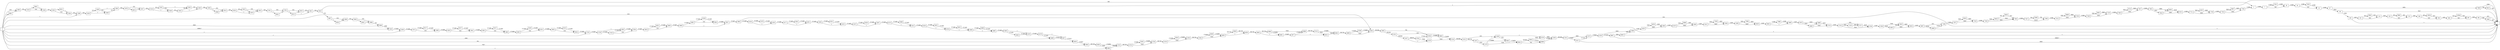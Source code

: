 digraph {
	graph [rankdir=LR]
	node [shape=rectangle]
	2 -> 7 [label=11668]
	7 -> 28 [label=582]
	7 -> 7815 [label=11086]
	28 -> 34 [label=11668]
	34 -> 55 [label=582]
	34 -> 7835 [label=11086]
	55 -> 67 [label=11668]
	67 -> 90 [label=9063]
	67 -> 7840 [label=2605]
	90 -> 1 [label=7657]
	90 -> 100 [label=1406]
	100 -> 101 [label=1405]
	100 -> 1 [label=1]
	101 -> 114 [label=582]
	101 -> 9945 [label=823]
	114 -> 233 [label=1405]
	233 -> 274 [label=582]
	233 -> 9985 [label=823]
	274 -> 294 [label=1405]
	294 -> 334 [label=582]
	294 -> 10024 [label=823]
	334 -> 346 [label=1405]
	346 -> 367 [label=582]
	346 -> 10044 [label=823]
	367 -> 461 [label=1405]
	461 -> 1 [label=823]
	461 -> 1982 [label=582]
	1982 -> 1 [label=582]
	1983 -> 2218 [label=325]
	2218 -> 2239 [label=324]
	2218 -> 9001 [label=1]
	2239 -> 2263 [label=325]
	2263 -> 2284 [label=324]
	2263 -> 9021 [label=1]
	2284 -> 2286 [label=325]
	2286 -> 2428 [label=326]
	2428 -> 2440 [label=325]
	2428 -> 2449 [label=1]
	2440 -> 2449 [label=324]
	2440 -> 2464 [label=1]
	2449 -> 2464 [label=325]
	2464 -> 2476 [label=326]
	2476 -> 2507 [label=325]
	2476 -> 9074 [label=1]
	2507 -> 2516 [label=326]
	2516 -> 2542 [label=325]
	2516 -> 2548 [label=1]
	2542 -> 2548 [label=324]
	2542 -> 2563 [label=1]
	2548 -> 2562 [label=325]
	2562 -> 2563 [label=324]
	2562 -> 2583 [label=1]
	2563 -> 2583 [label=325]
	2583 -> 2593 [label=326]
	2593 -> 2614 [label=324]
	2593 -> 5949 [label=2]
	2614 -> 2620 [label=326]
	2620 -> 2632 [label=325]
	2620 -> 5970 [label=1]
	2632 -> 2653 [label=324]
	2632 -> 5970 [label=1]
	2653 -> 2761 [label=326]
	2761 -> 2782 [label=325]
	2761 -> 6001 [label=1]
	2782 -> 2815 [label=324]
	2782 -> 6013 [label=2]
	2815 -> 2821 [label=325]
	2821 -> 2822 [label=326]
	2822 -> 1 [label=1]
	2822 -> 2887 [label=325]
	2887 -> 2908 [label=324]
	2887 -> 6053 [label=1]
	2908 -> 3049 [label=325]
	3049 -> 3088 [label=324]
	3049 -> 6091 [label=1]
	3088 -> 3099 [label=325]
	3099 -> 3163 [label=2988]
	3163 -> 3168 [label=271805]
	3168 -> 3372 [label=271806]
	3372 -> 3399 [label=324]
	3372 -> 6117 [label=271482]
	3399 -> 3420 [label=271806]
	3420 -> 3441 [label=324]
	3420 -> 6137 [label=271482]
	3441 -> 3462 [label=271806]
	3462 -> 3483 [label=324]
	3462 -> 6157 [label=271482]
	3483 -> 3492 [label=271806]
	3492 -> 3531 [label=324]
	3492 -> 6195 [label=271482]
	3531 -> 3603 [label=271806]
	3603 -> 3624 [label=324]
	3603 -> 6215 [label=271482]
	3624 -> 3735 [label=271806]
	3735 -> 3739 [label=271807]
	3739 -> 3750 [label=271806]
	3739 -> 4002 [label=1]
	3750 -> 3784 [label=324]
	3750 -> 4002 [label=271482]
	3784 -> 3819 [label=271807]
	3819 -> 3840 [label=324]
	3819 -> 4031 [label=271483]
	3840 -> 3846 [label=271807]
	3846 -> 3882 [label=271806]
	3846 -> 3957 [label=1]
	3882 -> 3903 [label=324]
	3882 -> 6258 [label=271482]
	3903 -> 3957 [label=271806]
	3957 -> 3963 [label=271807]
	3963 -> 1 [label=324]
	3963 -> 4144 [label=271483]
	4002 -> 3784 [label=271483]
	4031 -> 3840 [label=271483]
	4144 -> 4165 [label=1]
	4144 -> 6278 [label=271482]
	4165 -> 4177 [label=271483]
	4177 -> 4201 [label=1]
	4177 -> 6301 [label=271482]
	4201 -> 4204 [label=271483]
	4204 -> 4225 [label=1]
	4204 -> 6321 [label=271482]
	4225 -> 4237 [label=271483]
	4237 -> 4267 [label=1]
	4237 -> 6350 [label=271482]
	4267 -> 4273 [label=271483]
	4273 -> 4312 [label=1]
	4273 -> 6388 [label=271482]
	4312 -> 4333 [label=271483]
	4333 -> 4378 [label=1]
	4333 -> 6432 [label=271482]
	4378 -> 4399 [label=1]
	4378 -> 6452 [label=271482]
	4399 -> 4480 [label=1]
	4399 -> 6488 [label=271482]
	4480 -> 4495 [label=271482]
	4495 -> 4576 [label=1]
	4495 -> 9283 [label=271481]
	4576 -> 4579 [label=271482]
	4579 -> 4627 [label=1]
	4579 -> 6498 [label=271481]
	4627 -> 4630 [label=273322]
	4630 -> 4644 [label=274087]
	4644 -> 4645 [label=281744]
	4645 -> 4663 [label=7658]
	4645 -> 4723 [label=274086]
	4663 -> 4723 [label=7659]
	4723 -> 4735 [label=281745]
	4735 -> 4756 [label=7659]
	4735 -> 6595 [label=274086]
	4756 -> 4759 [label=281745]
	4759 -> 4783 [label=7659]
	4759 -> 6618 [label=274086]
	4783 -> 4784 [label=281745]
	4784 -> 4805 [label=7659]
	4784 -> 6638 [label=274086]
	4805 -> 4826 [label=1]
	4805 -> 6658 [label=281744]
	4826 -> 4840 [label=281745]
	4840 -> 4861 [label=1]
	4840 -> 6664 [label=281744]
	4861 -> 4877 [label=274087]
	4877 -> 4915 [label=1]
	4877 -> 6686 [label=274086]
	4915 -> 4945 [label=7659]
	4945 -> 4999 [label=281745]
	4999 -> 5044 [label=7659]
	4999 -> 6789 [label=274086]
	5044 -> 5095 [label=282568]
	5095 -> 5101 [label=281803]
	5095 -> 6798 [label=765]
	5101 -> 5107 [label=280980]
	5101 -> 6804 [label=823]
	5107 -> 5128 [label=1]
	5107 -> 6795 [label=280979]
	5128 -> 5134 [label=7659]
	5134 -> 5155 [label=282568]
	5155 -> 5167 [label=281745]
	5155 -> 5188 [label=823]
	5167 -> 5170 [label=7659]
	5167 -> 6842 [label=274086]
	5170 -> 5188 [label=1]
	5170 -> 6845 [label=7658]
	5188 -> 5218 [label=1]
	5188 -> 6842 [label=823]
	5218 -> 5239 [label=8482]
	5239 -> 5251 [label=282568]
	5251 -> 5257 [label=274087]
	5251 -> 5272 [label=8481]
	5257 -> 1 [label=2663]
	5257 -> 5272 [label=271424]
	5272 -> 5320 [label=279905]
	5320 -> 6887 [label=271423]
	5320 -> 5368 [label=8482]
	5368 -> 5420 [label=11087]
	5420 -> 5464 [label=8482]
	5420 -> 6976 [label=2605]
	5464 -> 5473 [label=11087]
	5473 -> 5494 [label=8482]
	5473 -> 6996 [label=2605]
	5494 -> 5551 [label=11087]
	5551 -> 5584 [label=8482]
	5551 -> 7028 [label=2605]
	5584 -> 5590 [label=11087]
	5590 -> 5629 [label=8482]
	5590 -> 7066 [label=2605]
	5629 -> 5645 [label=11087]
	5645 -> 5666 [label=1]
	5645 -> 7086 [label=11086]
	5666 -> 5674 [label=11087]
	5674 -> 5689 [label=7659]
	5674 -> 5698 [label=3428]
	5689 -> 5698 [label=1]
	5689 -> 5710 [label=7658]
	5698 -> 5710 [label=3429]
	5710 -> 5716 [label=11087]
	5716 -> 5737 [label=824]
	5716 -> 7129 [label=2605]
	5716 -> 5746 [label=7658]
	5737 -> 5746 [label=3429]
	5746 -> 5789 [label=11087]
	5789 -> 5803 [label=3429]
	5789 -> 5810 [label=7658]
	5803 -> 5810 [label=824]
	5803 -> 5824 [label=2605]
	5810 -> 5824 [label=8482]
	5824 -> 5887 [label=11087]
	5887 -> 5889 [label=10264]
	5887 -> 7168 [label=823]
	5889 -> 1 [label=1]
	5889 -> 7168 [label=10263]
	5949 -> 2614 [label=2]
	5970 -> 2653 [label=2]
	6001 -> 2782 [label=1]
	6013 -> 2815 [label=1]
	6013 -> 2821 [label=1]
	6053 -> 2908 [label=1]
	6091 -> 3088 [label=1]
	6117 -> 3399 [label=271482]
	6137 -> 3441 [label=271482]
	6157 -> 3483 [label=271482]
	6195 -> 3531 [label=271482]
	6215 -> 3624 [label=271482]
	6258 -> 3903 [label=271482]
	6278 -> 4165 [label=271482]
	6301 -> 4201 [label=271482]
	6321 -> 4225 [label=271482]
	6350 -> 4267 [label=271482]
	6388 -> 4312 [label=271482]
	6432 -> 4378 [label=271482]
	6452 -> 4399 [label=271482]
	6488 -> 1 [label=1]
	6488 -> 4480 [label=271481]
	6498 -> 4627 [label=273321]
	6595 -> 4756 [label=274086]
	6618 -> 4783 [label=274086]
	6638 -> 4805 [label=274086]
	6658 -> 4826 [label=281744]
	6664 -> 4861 [label=274086]
	6664 -> 6686 [label=7658]
	6686 -> 6710 [label=281744]
	6710 -> 4945 [label=274086]
	6710 -> 4915 [label=7658]
	6789 -> 5044 [label=274086]
	6795 -> 6798 [label=273321]
	6795 -> 5128 [label=7658]
	6798 -> 6804 [label=274086]
	6804 -> 5134 [label=274909]
	6842 -> 6845 [label=274909]
	6845 -> 6854 [label=281802]
	6845 -> 6866 [label=765]
	6854 -> 6866 [label=273321]
	6854 -> 5218 [label=8481]
	6866 -> 5239 [label=274086]
	6887 -> 1 [label=268817]
	6887 -> 6892 [label=2606]
	6892 -> 1 [label=1]
	6892 -> 5368 [label=2605]
	6976 -> 5464 [label=2605]
	6996 -> 5494 [label=2605]
	7028 -> 5584 [label=2605]
	7066 -> 5629 [label=2605]
	7086 -> 5666 [label=11086]
	7129 -> 5737 [label=2605]
	7168 -> 7297 [label=11086]
	7297 -> 7318 [label=2605]
	7297 -> 9616 [label=8481]
	7318 -> 7330 [label=11086]
	7330 -> 7363 [label=2605]
	7330 -> 9628 [label=8481]
	7363 -> 7427 [label=11086]
	7427 -> 7448 [label=10321]
	7427 -> 9389 [label=765]
	7448 -> 7513 [label=11086]
	7513 -> 7534 [label=2605]
	7513 -> 9668 [label=8481]
	7534 -> 7546 [label=11086]
	7546 -> 7570 [label=2605]
	7546 -> 9691 [label=8481]
	7570 -> 7603 [label=11086]
	7603 -> 7627 [label=2605]
	7603 -> 9714 [label=8481]
	7627 -> 7642 [label=11086]
	7642 -> 7654 [label=2605]
	7642 -> 9404 [label=8481]
	7654 -> 7675 [label=1840]
	7654 -> 9404 [label=765]
	7675 -> 7711 [label=11086]
	7711 -> 7759 [label=2605]
	7711 -> 9787 [label=8481]
	7759 -> 7762 [label=11086]
	7762 -> 7783 [label=2605]
	7762 -> 9807 [label=8481]
	7783 -> 2 [label=11086]
	7815 -> 28 [label=11086]
	7835 -> 55 [label=11086]
	7840 -> 1 [label=1840]
	7840 -> 9413 [label=765]
	8981 -> 1983 [label=1]
	9001 -> 2239 [label=1]
	9021 -> 2284 [label=1]
	9074 -> 2507 [label=1]
	9283 -> 4576 [label=271481]
	9389 -> 7448 [label=765]
	9404 -> 7675 [label=9246]
	9413 -> 1 [label=765]
	9616 -> 7318 [label=8481]
	9628 -> 7363 [label=7658]
	9628 -> 9934 [label=823]
	9668 -> 7534 [label=8481]
	9691 -> 7570 [label=8481]
	9714 -> 7627 [label=8481]
	9787 -> 7759 [label=8481]
	9807 -> 7783 [label=8481]
	9934 -> 7363 [label=823]
	9945 -> 114 [label=823]
	9985 -> 274 [label=823]
	10024 -> 334 [label=823]
	10044 -> 367 [label=823]
	0 -> 2 [label=582]
	0 -> 1983 [label=324]
	0 -> 2286 [label=1]
	0 -> 6498 [label=1840]
	0 -> 3168 [label=1]
	0 -> 4630 [label=765]
	0 -> 4644 [label=7657]
	0 -> 4663 [label=1]
	0 -> 3163 [label=268817]
	0 -> 3099 [label=2663]
	0 -> 3735 [label=1]
	0 -> 8981 [label=1]
	0 -> 5044 [label=823]
}
